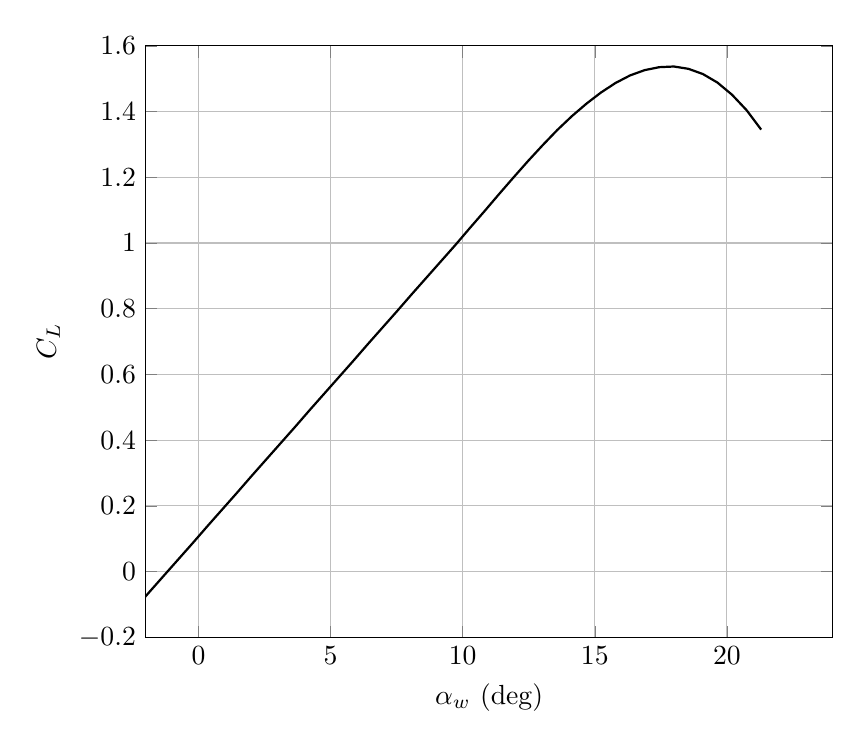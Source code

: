 %CL vs Alpha clean WING
\begin{tikzpicture}

\begin{axis}[
width=0.85\textwidth,
height=0.75\textwidth,
scaled ticks=false, tick label style={/pgf/number format/fixed},
xmin=-2,
xmax=24,
xlabel={$\alpha_{w}$ (deg)},
xmajorgrids,
ymin=-0.2,
ymax=1.6,
ylabel={$C_L$ },
ymajorgrids,
]

\addplot [
color=black,
thick
]
table[row sep=crcr]{
-3.5	-0.212\\
-2.949	-0.162\\
-2.398	-0.112\\
-1.847	-0.061\\
-1.296	-0.011\\
-0.745	0.039\\
-0.194	0.089\\
0.357	0.14\\
0.908	0.19\\
1.459	0.24\\
2.01	0.291\\
2.561	0.341\\
3.112	0.391\\
3.663	0.441\\
4.214	0.492\\
4.765	0.542\\
5.316	0.592\\
5.867	0.642\\
6.418	0.693\\
6.969	0.743\\
7.52	0.793\\
8.071	0.844\\
8.622	0.894\\
9.173	0.944\\
9.724	0.994\\
10.276	1.046\\
10.827	1.097\\
11.378	1.149\\
11.929	1.2\\
12.48	1.25\\
13.031	1.298\\
13.582	1.344\\
14.133	1.386\\
14.684	1.424\\
15.235	1.458\\
15.786	1.487\\
16.337	1.51\\
16.888	1.526\\
17.439	1.535\\
17.99	1.537\\
18.541	1.53\\
19.092	1.514\\
19.643	1.488\\
20.194	1.451\\
20.745	1.404\\
21.296	1.345\\
};
\end{axis}
\end{tikzpicture}%
